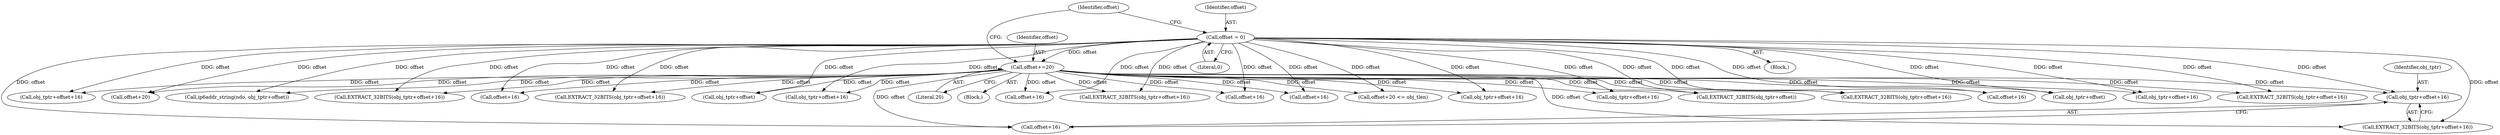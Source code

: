 digraph "0_tcpdump_d97e94223720684c6aa740ff219e0d19426c2220@pointer" {
"1001378" [label="(Call,obj_tptr+offset+16)"];
"1001392" [label="(Call,offset+=20)"];
"1001288" [label="(Call,offset = 0)"];
"1001347" [label="(Call,EXTRACT_32BITS(obj_tptr+offset+16))"];
"1001294" [label="(Identifier,offset)"];
"1001359" [label="(Call,EXTRACT_32BITS(obj_tptr+offset+16))"];
"1001378" [label="(Call,obj_tptr+offset+16)"];
"1001377" [label="(Call,EXTRACT_32BITS(obj_tptr+offset+16))"];
"1001322" [label="(Call,obj_tptr+offset+16)"];
"1001392" [label="(Call,offset+=20)"];
"1001321" [label="(Call,EXTRACT_32BITS(obj_tptr+offset+16))"];
"1001304" [label="(Call,ip6addr_string(ndo, obj_tptr+offset))"];
"1001385" [label="(Call,EXTRACT_32BITS(obj_tptr+offset+16))"];
"1001388" [label="(Call,offset+16)"];
"1001350" [label="(Call,offset+16)"];
"1001309" [label="(Call,EXTRACT_32BITS(obj_tptr+offset))"];
"1001393" [label="(Identifier,offset)"];
"1001380" [label="(Call,offset+16)"];
"1001360" [label="(Call,obj_tptr+offset+16)"];
"1001362" [label="(Call,offset+16)"];
"1001290" [label="(Literal,0)"];
"1001334" [label="(Call,offset+16)"];
"1001292" [label="(Call,offset+20 <= obj_tlen)"];
"1001293" [label="(Call,offset+20)"];
"1001297" [label="(Block,)"];
"1001288" [label="(Call,offset = 0)"];
"1001394" [label="(Literal,20)"];
"1001386" [label="(Call,obj_tptr+offset+16)"];
"1001310" [label="(Call,obj_tptr+offset)"];
"1001332" [label="(Call,obj_tptr+offset+16)"];
"1001379" [label="(Identifier,obj_tptr)"];
"1001306" [label="(Call,obj_tptr+offset)"];
"1001324" [label="(Call,offset+16)"];
"1001289" [label="(Identifier,offset)"];
"1001177" [label="(Block,)"];
"1001348" [label="(Call,obj_tptr+offset+16)"];
"1001331" [label="(Call,EXTRACT_32BITS(obj_tptr+offset+16))"];
"1001378" -> "1001377"  [label="AST: "];
"1001378" -> "1001380"  [label="CFG: "];
"1001379" -> "1001378"  [label="AST: "];
"1001380" -> "1001378"  [label="AST: "];
"1001377" -> "1001378"  [label="CFG: "];
"1001392" -> "1001378"  [label="DDG: offset"];
"1001288" -> "1001378"  [label="DDG: offset"];
"1001392" -> "1001297"  [label="AST: "];
"1001392" -> "1001394"  [label="CFG: "];
"1001393" -> "1001392"  [label="AST: "];
"1001394" -> "1001392"  [label="AST: "];
"1001294" -> "1001392"  [label="CFG: "];
"1001392" -> "1001292"  [label="DDG: offset"];
"1001392" -> "1001293"  [label="DDG: offset"];
"1001392" -> "1001304"  [label="DDG: offset"];
"1001392" -> "1001306"  [label="DDG: offset"];
"1001392" -> "1001309"  [label="DDG: offset"];
"1001392" -> "1001310"  [label="DDG: offset"];
"1001392" -> "1001321"  [label="DDG: offset"];
"1001392" -> "1001322"  [label="DDG: offset"];
"1001392" -> "1001324"  [label="DDG: offset"];
"1001392" -> "1001331"  [label="DDG: offset"];
"1001392" -> "1001332"  [label="DDG: offset"];
"1001392" -> "1001334"  [label="DDG: offset"];
"1001392" -> "1001347"  [label="DDG: offset"];
"1001392" -> "1001348"  [label="DDG: offset"];
"1001392" -> "1001350"  [label="DDG: offset"];
"1001392" -> "1001359"  [label="DDG: offset"];
"1001392" -> "1001360"  [label="DDG: offset"];
"1001392" -> "1001362"  [label="DDG: offset"];
"1001392" -> "1001377"  [label="DDG: offset"];
"1001392" -> "1001380"  [label="DDG: offset"];
"1001392" -> "1001385"  [label="DDG: offset"];
"1001392" -> "1001386"  [label="DDG: offset"];
"1001392" -> "1001388"  [label="DDG: offset"];
"1001288" -> "1001392"  [label="DDG: offset"];
"1001288" -> "1001177"  [label="AST: "];
"1001288" -> "1001290"  [label="CFG: "];
"1001289" -> "1001288"  [label="AST: "];
"1001290" -> "1001288"  [label="AST: "];
"1001294" -> "1001288"  [label="CFG: "];
"1001288" -> "1001292"  [label="DDG: offset"];
"1001288" -> "1001293"  [label="DDG: offset"];
"1001288" -> "1001304"  [label="DDG: offset"];
"1001288" -> "1001306"  [label="DDG: offset"];
"1001288" -> "1001309"  [label="DDG: offset"];
"1001288" -> "1001310"  [label="DDG: offset"];
"1001288" -> "1001321"  [label="DDG: offset"];
"1001288" -> "1001322"  [label="DDG: offset"];
"1001288" -> "1001324"  [label="DDG: offset"];
"1001288" -> "1001331"  [label="DDG: offset"];
"1001288" -> "1001332"  [label="DDG: offset"];
"1001288" -> "1001334"  [label="DDG: offset"];
"1001288" -> "1001347"  [label="DDG: offset"];
"1001288" -> "1001348"  [label="DDG: offset"];
"1001288" -> "1001350"  [label="DDG: offset"];
"1001288" -> "1001359"  [label="DDG: offset"];
"1001288" -> "1001360"  [label="DDG: offset"];
"1001288" -> "1001362"  [label="DDG: offset"];
"1001288" -> "1001377"  [label="DDG: offset"];
"1001288" -> "1001380"  [label="DDG: offset"];
"1001288" -> "1001385"  [label="DDG: offset"];
"1001288" -> "1001386"  [label="DDG: offset"];
"1001288" -> "1001388"  [label="DDG: offset"];
}
